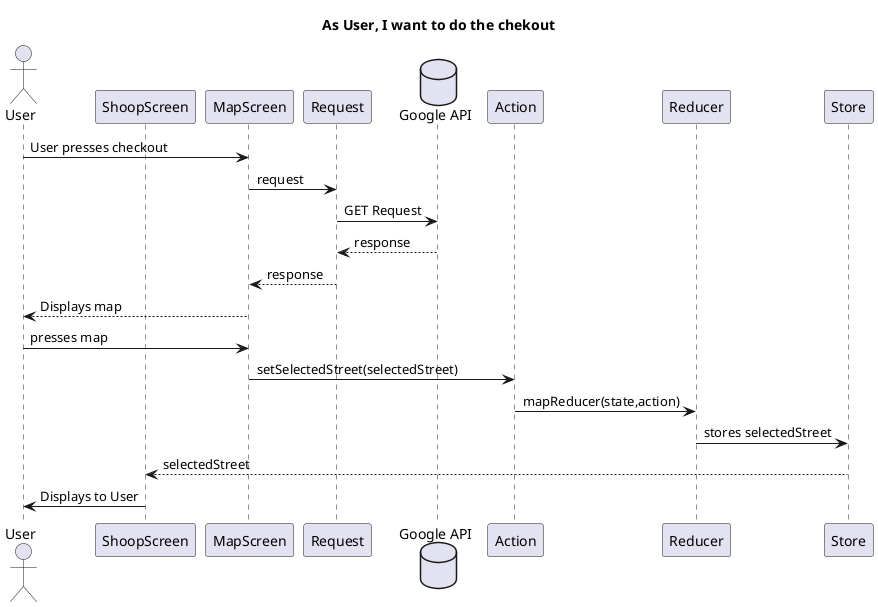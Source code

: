 @startuml
title "As User, I want to do the chekout"
actor User as User
participant "ShoopScreen" as SC
participant "MapScreen" as Screen

participant "Request" as Request
database "Google API" as Server
participant "Action" as AR
participant "Reducer" as RD
participant "Store" as Store


User->Screen:User presses checkout
Screen->Request:request
Request->Server:GET Request
Server-->Request:response
Request-->Screen:response
Screen-->User:Displays map
User->Screen:presses map
Screen->AR:setSelectedStreet(selectedStreet)
AR->RD:mapReducer(state,action)
RD->Store:stores selectedStreet
Store-->SC:selectedStreet
SC->User:Displays to User


@enduml
